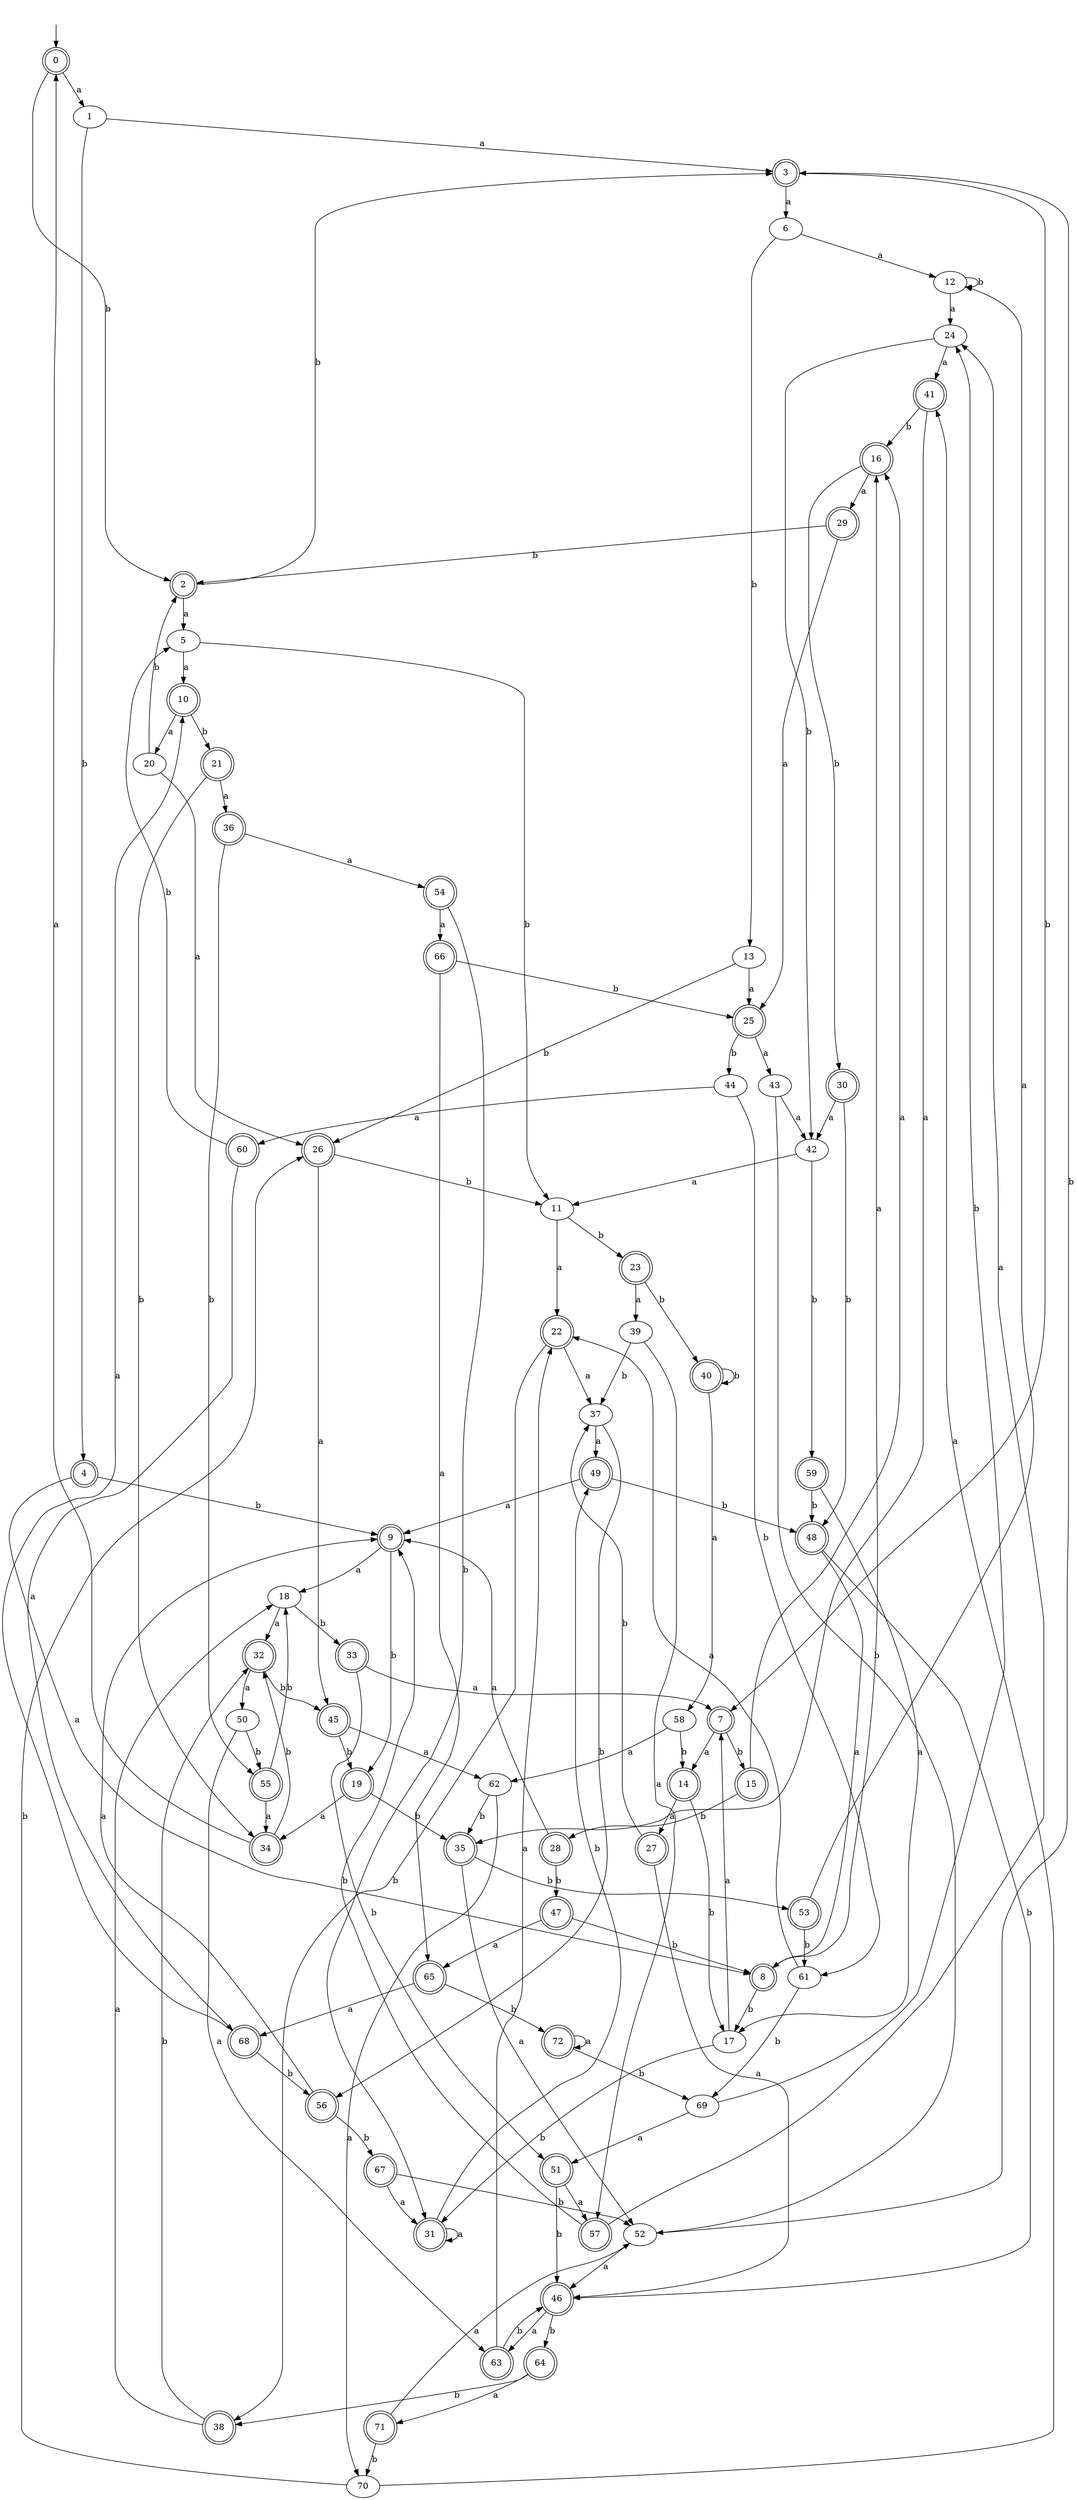 digraph RandomDFA {
  __start0 [label="", shape=none];
  __start0 -> 0 [label=""];
  0 [shape=circle] [shape=doublecircle]
  0 -> 1 [label="a"]
  0 -> 2 [label="b"]
  1
  1 -> 3 [label="a"]
  1 -> 4 [label="b"]
  2 [shape=doublecircle]
  2 -> 5 [label="a"]
  2 -> 3 [label="b"]
  3 [shape=doublecircle]
  3 -> 6 [label="a"]
  3 -> 7 [label="b"]
  4 [shape=doublecircle]
  4 -> 8 [label="a"]
  4 -> 9 [label="b"]
  5
  5 -> 10 [label="a"]
  5 -> 11 [label="b"]
  6
  6 -> 12 [label="a"]
  6 -> 13 [label="b"]
  7 [shape=doublecircle]
  7 -> 14 [label="a"]
  7 -> 15 [label="b"]
  8 [shape=doublecircle]
  8 -> 16 [label="a"]
  8 -> 17 [label="b"]
  9 [shape=doublecircle]
  9 -> 18 [label="a"]
  9 -> 19 [label="b"]
  10 [shape=doublecircle]
  10 -> 20 [label="a"]
  10 -> 21 [label="b"]
  11
  11 -> 22 [label="a"]
  11 -> 23 [label="b"]
  12
  12 -> 24 [label="a"]
  12 -> 12 [label="b"]
  13
  13 -> 25 [label="a"]
  13 -> 26 [label="b"]
  14 [shape=doublecircle]
  14 -> 27 [label="a"]
  14 -> 17 [label="b"]
  15 [shape=doublecircle]
  15 -> 16 [label="a"]
  15 -> 28 [label="b"]
  16 [shape=doublecircle]
  16 -> 29 [label="a"]
  16 -> 30 [label="b"]
  17
  17 -> 7 [label="a"]
  17 -> 31 [label="b"]
  18
  18 -> 32 [label="a"]
  18 -> 33 [label="b"]
  19 [shape=doublecircle]
  19 -> 34 [label="a"]
  19 -> 35 [label="b"]
  20
  20 -> 26 [label="a"]
  20 -> 2 [label="b"]
  21 [shape=doublecircle]
  21 -> 36 [label="a"]
  21 -> 34 [label="b"]
  22 [shape=doublecircle]
  22 -> 37 [label="a"]
  22 -> 38 [label="b"]
  23 [shape=doublecircle]
  23 -> 39 [label="a"]
  23 -> 40 [label="b"]
  24
  24 -> 41 [label="a"]
  24 -> 42 [label="b"]
  25 [shape=doublecircle]
  25 -> 43 [label="a"]
  25 -> 44 [label="b"]
  26 [shape=doublecircle]
  26 -> 45 [label="a"]
  26 -> 11 [label="b"]
  27 [shape=doublecircle]
  27 -> 46 [label="a"]
  27 -> 37 [label="b"]
  28 [shape=doublecircle]
  28 -> 9 [label="a"]
  28 -> 47 [label="b"]
  29 [shape=doublecircle]
  29 -> 25 [label="a"]
  29 -> 2 [label="b"]
  30 [shape=doublecircle]
  30 -> 42 [label="a"]
  30 -> 48 [label="b"]
  31 [shape=doublecircle]
  31 -> 31 [label="a"]
  31 -> 49 [label="b"]
  32 [shape=doublecircle]
  32 -> 50 [label="a"]
  32 -> 45 [label="b"]
  33 [shape=doublecircle]
  33 -> 7 [label="a"]
  33 -> 51 [label="b"]
  34 [shape=doublecircle]
  34 -> 0 [label="a"]
  34 -> 32 [label="b"]
  35 [shape=doublecircle]
  35 -> 52 [label="a"]
  35 -> 53 [label="b"]
  36 [shape=doublecircle]
  36 -> 54 [label="a"]
  36 -> 55 [label="b"]
  37
  37 -> 49 [label="a"]
  37 -> 56 [label="b"]
  38 [shape=doublecircle]
  38 -> 18 [label="a"]
  38 -> 32 [label="b"]
  39
  39 -> 57 [label="a"]
  39 -> 37 [label="b"]
  40 [shape=doublecircle]
  40 -> 58 [label="a"]
  40 -> 40 [label="b"]
  41 [shape=doublecircle]
  41 -> 35 [label="a"]
  41 -> 16 [label="b"]
  42
  42 -> 11 [label="a"]
  42 -> 59 [label="b"]
  43
  43 -> 42 [label="a"]
  43 -> 52 [label="b"]
  44
  44 -> 60 [label="a"]
  44 -> 61 [label="b"]
  45 [shape=doublecircle]
  45 -> 62 [label="a"]
  45 -> 19 [label="b"]
  46 [shape=doublecircle]
  46 -> 63 [label="a"]
  46 -> 64 [label="b"]
  47 [shape=doublecircle]
  47 -> 65 [label="a"]
  47 -> 8 [label="b"]
  48 [shape=doublecircle]
  48 -> 8 [label="a"]
  48 -> 46 [label="b"]
  49 [shape=doublecircle]
  49 -> 9 [label="a"]
  49 -> 48 [label="b"]
  50
  50 -> 63 [label="a"]
  50 -> 55 [label="b"]
  51 [shape=doublecircle]
  51 -> 57 [label="a"]
  51 -> 46 [label="b"]
  52
  52 -> 46 [label="a"]
  52 -> 3 [label="b"]
  53 [shape=doublecircle]
  53 -> 12 [label="a"]
  53 -> 61 [label="b"]
  54 [shape=doublecircle]
  54 -> 66 [label="a"]
  54 -> 31 [label="b"]
  55 [shape=doublecircle]
  55 -> 34 [label="a"]
  55 -> 18 [label="b"]
  56 [shape=doublecircle]
  56 -> 9 [label="a"]
  56 -> 67 [label="b"]
  57 [shape=doublecircle]
  57 -> 24 [label="a"]
  57 -> 9 [label="b"]
  58
  58 -> 62 [label="a"]
  58 -> 14 [label="b"]
  59 [shape=doublecircle]
  59 -> 17 [label="a"]
  59 -> 48 [label="b"]
  60 [shape=doublecircle]
  60 -> 68 [label="a"]
  60 -> 5 [label="b"]
  61
  61 -> 22 [label="a"]
  61 -> 69 [label="b"]
  62
  62 -> 70 [label="a"]
  62 -> 35 [label="b"]
  63 [shape=doublecircle]
  63 -> 22 [label="a"]
  63 -> 46 [label="b"]
  64 [shape=doublecircle]
  64 -> 71 [label="a"]
  64 -> 38 [label="b"]
  65 [shape=doublecircle]
  65 -> 68 [label="a"]
  65 -> 72 [label="b"]
  66 [shape=doublecircle]
  66 -> 65 [label="a"]
  66 -> 25 [label="b"]
  67 [shape=doublecircle]
  67 -> 31 [label="a"]
  67 -> 52 [label="b"]
  68 [shape=doublecircle]
  68 -> 10 [label="a"]
  68 -> 56 [label="b"]
  69
  69 -> 51 [label="a"]
  69 -> 24 [label="b"]
  70
  70 -> 41 [label="a"]
  70 -> 26 [label="b"]
  71 [shape=doublecircle]
  71 -> 52 [label="a"]
  71 -> 70 [label="b"]
  72 [shape=doublecircle]
  72 -> 72 [label="a"]
  72 -> 69 [label="b"]
}

